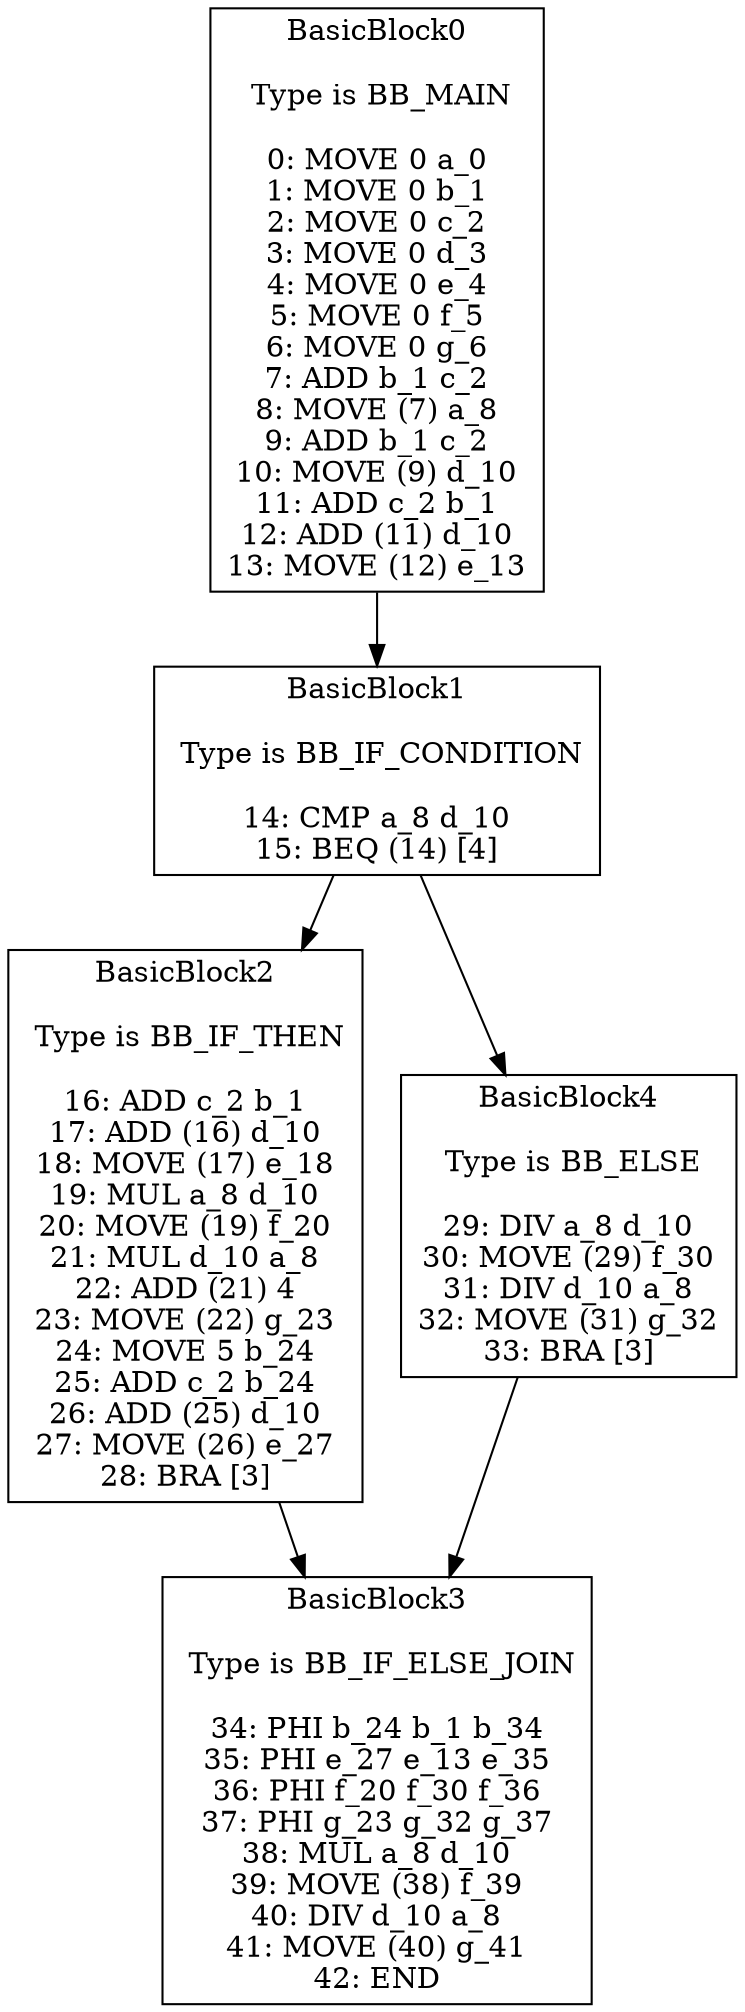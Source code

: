digraph{
BasicBlock0 -> BasicBlock1
BasicBlock1 -> BasicBlock2
BasicBlock1 -> BasicBlock4
BasicBlock2 -> BasicBlock3
BasicBlock4 -> BasicBlock3
BasicBlock0[shape="box", label="BasicBlock0

 Type is BB_MAIN

0: MOVE 0 a_0
1: MOVE 0 b_1
2: MOVE 0 c_2
3: MOVE 0 d_3
4: MOVE 0 e_4
5: MOVE 0 f_5
6: MOVE 0 g_6
7: ADD b_1 c_2
8: MOVE (7) a_8
9: ADD b_1 c_2
10: MOVE (9) d_10
11: ADD c_2 b_1
12: ADD (11) d_10
13: MOVE (12) e_13
"]
BasicBlock1[shape="box", label="BasicBlock1

 Type is BB_IF_CONDITION

14: CMP a_8 d_10
15: BEQ (14) [4]
"]
BasicBlock2[shape="box", label="BasicBlock2

 Type is BB_IF_THEN

16: ADD c_2 b_1
17: ADD (16) d_10
18: MOVE (17) e_18
19: MUL a_8 d_10
20: MOVE (19) f_20
21: MUL d_10 a_8
22: ADD (21) 4
23: MOVE (22) g_23
24: MOVE 5 b_24
25: ADD c_2 b_24
26: ADD (25) d_10
27: MOVE (26) e_27
28: BRA [3]
"]
BasicBlock3[shape="box", label="BasicBlock3

 Type is BB_IF_ELSE_JOIN

34: PHI b_24 b_1 b_34
35: PHI e_27 e_13 e_35
36: PHI f_20 f_30 f_36
37: PHI g_23 g_32 g_37
38: MUL a_8 d_10
39: MOVE (38) f_39
40: DIV d_10 a_8
41: MOVE (40) g_41
42: END
"]
BasicBlock4[shape="box", label="BasicBlock4

 Type is BB_ELSE

29: DIV a_8 d_10
30: MOVE (29) f_30
31: DIV d_10 a_8
32: MOVE (31) g_32
33: BRA [3]
"]
}
